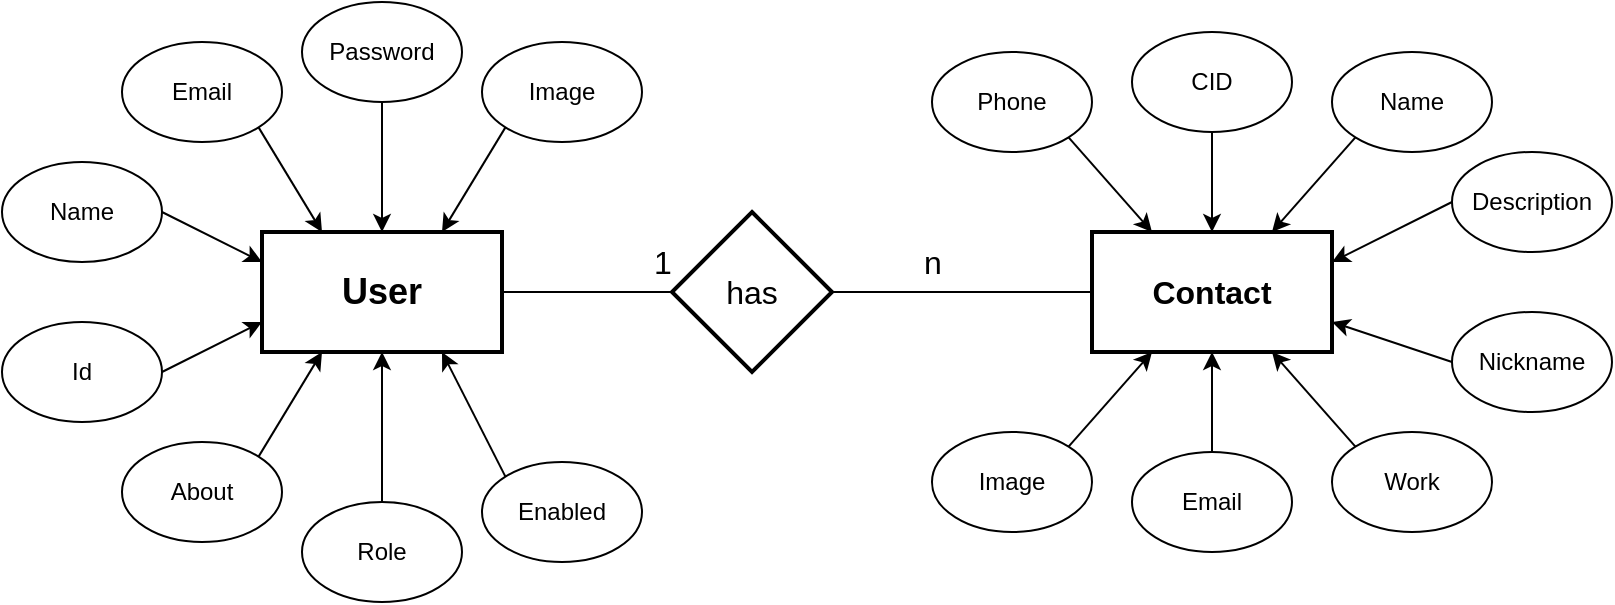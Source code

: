 <mxfile version="18.0.1" type="device"><diagram id="XNaTpplhRZhZobHRZpab" name="Page-1"><mxGraphModel dx="1106" dy="520" grid="1" gridSize="10" guides="1" tooltips="1" connect="1" arrows="1" fold="1" page="1" pageScale="1" pageWidth="850" pageHeight="1100" math="0" shadow="0"><root><mxCell id="0"/><mxCell id="1" parent="0"/><mxCell id="ry7_BziEijN2oIHwLwNy-1" value="&lt;b&gt;&lt;font style=&quot;font-size: 18px;&quot;&gt;User&lt;/font&gt;&lt;/b&gt;" style="rounded=0;whiteSpace=wrap;html=1;strokeWidth=2;" vertex="1" parent="1"><mxGeometry x="140" y="155" width="120" height="60" as="geometry"/></mxCell><mxCell id="ry7_BziEijN2oIHwLwNy-2" value="&lt;b&gt;&lt;font style=&quot;font-size: 16px;&quot;&gt;Contact&lt;/font&gt;&lt;/b&gt;" style="rounded=0;whiteSpace=wrap;html=1;strokeWidth=2;" vertex="1" parent="1"><mxGeometry x="555" y="155" width="120" height="60" as="geometry"/></mxCell><mxCell id="ry7_BziEijN2oIHwLwNy-3" value="Email" style="ellipse;whiteSpace=wrap;html=1;" vertex="1" parent="1"><mxGeometry x="70" y="60" width="80" height="50" as="geometry"/></mxCell><mxCell id="ry7_BziEijN2oIHwLwNy-4" value="Id" style="ellipse;whiteSpace=wrap;html=1;" vertex="1" parent="1"><mxGeometry x="10" y="200" width="80" height="50" as="geometry"/></mxCell><mxCell id="ry7_BziEijN2oIHwLwNy-5" value="Name" style="ellipse;whiteSpace=wrap;html=1;" vertex="1" parent="1"><mxGeometry x="10" y="120" width="80" height="50" as="geometry"/></mxCell><mxCell id="ry7_BziEijN2oIHwLwNy-6" value="Password" style="ellipse;whiteSpace=wrap;html=1;" vertex="1" parent="1"><mxGeometry x="160" y="40" width="80" height="50" as="geometry"/></mxCell><mxCell id="ry7_BziEijN2oIHwLwNy-7" value="Image" style="ellipse;whiteSpace=wrap;html=1;" vertex="1" parent="1"><mxGeometry x="250" y="60" width="80" height="50" as="geometry"/></mxCell><mxCell id="ry7_BziEijN2oIHwLwNy-8" value="About" style="ellipse;whiteSpace=wrap;html=1;" vertex="1" parent="1"><mxGeometry x="70" y="260" width="80" height="50" as="geometry"/></mxCell><mxCell id="ry7_BziEijN2oIHwLwNy-9" value="Enabled" style="ellipse;whiteSpace=wrap;html=1;" vertex="1" parent="1"><mxGeometry x="250" y="270" width="80" height="50" as="geometry"/></mxCell><mxCell id="ry7_BziEijN2oIHwLwNy-10" value="Role" style="ellipse;whiteSpace=wrap;html=1;" vertex="1" parent="1"><mxGeometry x="160" y="290" width="80" height="50" as="geometry"/></mxCell><mxCell id="ry7_BziEijN2oIHwLwNy-21" value="" style="endArrow=classic;html=1;rounded=0;fontSize=17;exitX=1;exitY=0.5;exitDx=0;exitDy=0;entryX=0;entryY=0.75;entryDx=0;entryDy=0;" edge="1" parent="1" source="ry7_BziEijN2oIHwLwNy-4" target="ry7_BziEijN2oIHwLwNy-1"><mxGeometry width="50" height="50" relative="1" as="geometry"><mxPoint x="70" y="190" as="sourcePoint"/><mxPoint x="120" y="140" as="targetPoint"/></mxGeometry></mxCell><mxCell id="ry7_BziEijN2oIHwLwNy-22" value="" style="endArrow=classic;html=1;rounded=0;fontSize=17;exitX=1;exitY=0.5;exitDx=0;exitDy=0;entryX=0;entryY=0.25;entryDx=0;entryDy=0;" edge="1" parent="1" source="ry7_BziEijN2oIHwLwNy-5" target="ry7_BziEijN2oIHwLwNy-1"><mxGeometry width="50" height="50" relative="1" as="geometry"><mxPoint x="130" y="124.5" as="sourcePoint"/><mxPoint x="210" y="124.5" as="targetPoint"/></mxGeometry></mxCell><mxCell id="ry7_BziEijN2oIHwLwNy-23" value="" style="endArrow=classic;html=1;rounded=0;fontSize=17;exitX=1;exitY=1;exitDx=0;exitDy=0;entryX=0.25;entryY=0;entryDx=0;entryDy=0;" edge="1" parent="1" source="ry7_BziEijN2oIHwLwNy-3" target="ry7_BziEijN2oIHwLwNy-1"><mxGeometry width="50" height="50" relative="1" as="geometry"><mxPoint x="108.284" y="152.678" as="sourcePoint"/><mxPoint x="170" y="150" as="targetPoint"/></mxGeometry></mxCell><mxCell id="ry7_BziEijN2oIHwLwNy-24" value="" style="endArrow=classic;html=1;rounded=0;fontSize=17;exitX=0.5;exitY=1;exitDx=0;exitDy=0;entryX=0.5;entryY=0;entryDx=0;entryDy=0;" edge="1" parent="1" source="ry7_BziEijN2oIHwLwNy-6" target="ry7_BziEijN2oIHwLwNy-1"><mxGeometry width="50" height="50" relative="1" as="geometry"><mxPoint x="70" y="195" as="sourcePoint"/><mxPoint x="150" y="195" as="targetPoint"/></mxGeometry></mxCell><mxCell id="ry7_BziEijN2oIHwLwNy-25" value="" style="endArrow=classic;html=1;rounded=0;fontSize=17;exitX=0;exitY=1;exitDx=0;exitDy=0;entryX=0.75;entryY=0;entryDx=0;entryDy=0;" edge="1" parent="1" source="ry7_BziEijN2oIHwLwNy-7" target="ry7_BziEijN2oIHwLwNy-1"><mxGeometry width="50" height="50" relative="1" as="geometry"><mxPoint x="80" y="205" as="sourcePoint"/><mxPoint x="160" y="205" as="targetPoint"/></mxGeometry></mxCell><mxCell id="ry7_BziEijN2oIHwLwNy-26" value="" style="endArrow=classic;html=1;rounded=0;fontSize=17;exitX=1;exitY=0;exitDx=0;exitDy=0;entryX=0.25;entryY=1;entryDx=0;entryDy=0;" edge="1" parent="1" source="ry7_BziEijN2oIHwLwNy-8" target="ry7_BziEijN2oIHwLwNy-1"><mxGeometry width="50" height="50" relative="1" as="geometry"><mxPoint x="90" y="215" as="sourcePoint"/><mxPoint x="170" y="215" as="targetPoint"/></mxGeometry></mxCell><mxCell id="ry7_BziEijN2oIHwLwNy-27" value="" style="endArrow=classic;html=1;rounded=0;fontSize=17;exitX=0.5;exitY=0;exitDx=0;exitDy=0;entryX=0.5;entryY=1;entryDx=0;entryDy=0;" edge="1" parent="1" source="ry7_BziEijN2oIHwLwNy-10" target="ry7_BziEijN2oIHwLwNy-1"><mxGeometry width="50" height="50" relative="1" as="geometry"><mxPoint x="100" y="225" as="sourcePoint"/><mxPoint x="180" y="225" as="targetPoint"/></mxGeometry></mxCell><mxCell id="ry7_BziEijN2oIHwLwNy-28" value="" style="endArrow=classic;html=1;rounded=0;fontSize=17;exitX=0;exitY=0;exitDx=0;exitDy=0;entryX=0.75;entryY=1;entryDx=0;entryDy=0;" edge="1" parent="1" source="ry7_BziEijN2oIHwLwNy-9" target="ry7_BziEijN2oIHwLwNy-1"><mxGeometry width="50" height="50" relative="1" as="geometry"><mxPoint x="110" y="235" as="sourcePoint"/><mxPoint x="190" y="235" as="targetPoint"/></mxGeometry></mxCell><mxCell id="ry7_BziEijN2oIHwLwNy-29" value="CID" style="ellipse;whiteSpace=wrap;html=1;" vertex="1" parent="1"><mxGeometry x="575" y="55" width="80" height="50" as="geometry"/></mxCell><mxCell id="ry7_BziEijN2oIHwLwNy-30" value="Email" style="ellipse;whiteSpace=wrap;html=1;" vertex="1" parent="1"><mxGeometry x="575" y="265" width="80" height="50" as="geometry"/></mxCell><mxCell id="ry7_BziEijN2oIHwLwNy-31" value="Description" style="ellipse;whiteSpace=wrap;html=1;" vertex="1" parent="1"><mxGeometry x="735" y="115" width="80" height="50" as="geometry"/></mxCell><mxCell id="ry7_BziEijN2oIHwLwNy-32" value="Name" style="ellipse;whiteSpace=wrap;html=1;" vertex="1" parent="1"><mxGeometry x="675" y="65" width="80" height="50" as="geometry"/></mxCell><mxCell id="ry7_BziEijN2oIHwLwNy-33" value="Work" style="ellipse;whiteSpace=wrap;html=1;" vertex="1" parent="1"><mxGeometry x="675" y="255" width="80" height="50" as="geometry"/></mxCell><mxCell id="ry7_BziEijN2oIHwLwNy-34" value="Nickname" style="ellipse;whiteSpace=wrap;html=1;" vertex="1" parent="1"><mxGeometry x="735" y="195" width="80" height="50" as="geometry"/></mxCell><mxCell id="ry7_BziEijN2oIHwLwNy-35" value="Image" style="ellipse;whiteSpace=wrap;html=1;" vertex="1" parent="1"><mxGeometry x="475" y="255" width="80" height="50" as="geometry"/></mxCell><mxCell id="ry7_BziEijN2oIHwLwNy-36" value="Phone" style="ellipse;whiteSpace=wrap;html=1;" vertex="1" parent="1"><mxGeometry x="475" y="65" width="80" height="50" as="geometry"/></mxCell><mxCell id="ry7_BziEijN2oIHwLwNy-37" value="" style="endArrow=classic;html=1;rounded=0;fontSize=16;exitX=1;exitY=0;exitDx=0;exitDy=0;entryX=0.25;entryY=1;entryDx=0;entryDy=0;" edge="1" parent="1" source="ry7_BziEijN2oIHwLwNy-35" target="ry7_BziEijN2oIHwLwNy-2"><mxGeometry width="50" height="50" relative="1" as="geometry"><mxPoint x="575" y="235" as="sourcePoint"/><mxPoint x="625" y="185" as="targetPoint"/></mxGeometry></mxCell><mxCell id="ry7_BziEijN2oIHwLwNy-38" value="" style="endArrow=classic;html=1;rounded=0;fontSize=16;exitX=0.5;exitY=0;exitDx=0;exitDy=0;entryX=0.5;entryY=1;entryDx=0;entryDy=0;" edge="1" parent="1" source="ry7_BziEijN2oIHwLwNy-30" target="ry7_BziEijN2oIHwLwNy-2"><mxGeometry width="50" height="50" relative="1" as="geometry"><mxPoint x="553.284" y="272.322" as="sourcePoint"/><mxPoint x="595" y="225" as="targetPoint"/></mxGeometry></mxCell><mxCell id="ry7_BziEijN2oIHwLwNy-39" value="" style="endArrow=classic;html=1;rounded=0;fontSize=16;exitX=0;exitY=0;exitDx=0;exitDy=0;entryX=0.75;entryY=1;entryDx=0;entryDy=0;" edge="1" parent="1" source="ry7_BziEijN2oIHwLwNy-33" target="ry7_BziEijN2oIHwLwNy-2"><mxGeometry width="50" height="50" relative="1" as="geometry"><mxPoint x="563.284" y="282.322" as="sourcePoint"/><mxPoint x="605" y="235" as="targetPoint"/></mxGeometry></mxCell><mxCell id="ry7_BziEijN2oIHwLwNy-40" value="" style="endArrow=classic;html=1;rounded=0;fontSize=16;exitX=0;exitY=0.5;exitDx=0;exitDy=0;entryX=1;entryY=0.75;entryDx=0;entryDy=0;" edge="1" parent="1" source="ry7_BziEijN2oIHwLwNy-34" target="ry7_BziEijN2oIHwLwNy-2"><mxGeometry width="50" height="50" relative="1" as="geometry"><mxPoint x="734.996" y="215.002" as="sourcePoint"/><mxPoint x="693.28" y="167.68" as="targetPoint"/></mxGeometry></mxCell><mxCell id="ry7_BziEijN2oIHwLwNy-41" value="" style="endArrow=classic;html=1;rounded=0;fontSize=16;exitX=0;exitY=0.5;exitDx=0;exitDy=0;entryX=1;entryY=0.25;entryDx=0;entryDy=0;" edge="1" parent="1" source="ry7_BziEijN2oIHwLwNy-31" target="ry7_BziEijN2oIHwLwNy-2"><mxGeometry width="50" height="50" relative="1" as="geometry"><mxPoint x="716.716" y="182.322" as="sourcePoint"/><mxPoint x="675" y="135" as="targetPoint"/></mxGeometry></mxCell><mxCell id="ry7_BziEijN2oIHwLwNy-42" value="" style="endArrow=classic;html=1;rounded=0;fontSize=16;exitX=0;exitY=1;exitDx=0;exitDy=0;entryX=0.75;entryY=0;entryDx=0;entryDy=0;" edge="1" parent="1" source="ry7_BziEijN2oIHwLwNy-32" target="ry7_BziEijN2oIHwLwNy-2"><mxGeometry width="50" height="50" relative="1" as="geometry"><mxPoint x="715" y="120" as="sourcePoint"/><mxPoint x="655" y="150" as="targetPoint"/></mxGeometry></mxCell><mxCell id="ry7_BziEijN2oIHwLwNy-43" value="" style="endArrow=classic;html=1;rounded=0;fontSize=16;exitX=0.5;exitY=1;exitDx=0;exitDy=0;entryX=0.5;entryY=0;entryDx=0;entryDy=0;" edge="1" parent="1" source="ry7_BziEijN2oIHwLwNy-29" target="ry7_BziEijN2oIHwLwNy-2"><mxGeometry width="50" height="50" relative="1" as="geometry"><mxPoint x="595" y="165" as="sourcePoint"/><mxPoint x="595" y="115" as="targetPoint"/></mxGeometry></mxCell><mxCell id="ry7_BziEijN2oIHwLwNy-44" value="" style="endArrow=classic;html=1;rounded=0;fontSize=16;exitX=1;exitY=1;exitDx=0;exitDy=0;entryX=0.25;entryY=0;entryDx=0;entryDy=0;" edge="1" parent="1" source="ry7_BziEijN2oIHwLwNy-36" target="ry7_BziEijN2oIHwLwNy-2"><mxGeometry width="50" height="50" relative="1" as="geometry"><mxPoint x="574.67" y="105" as="sourcePoint"/><mxPoint x="574.67" y="155" as="targetPoint"/></mxGeometry></mxCell><mxCell id="ry7_BziEijN2oIHwLwNy-45" value="has" style="rhombus;whiteSpace=wrap;html=1;fontSize=16;strokeWidth=2;" vertex="1" parent="1"><mxGeometry x="345" y="145" width="80" height="80" as="geometry"/></mxCell><mxCell id="ry7_BziEijN2oIHwLwNy-49" value="" style="endArrow=none;html=1;rounded=0;fontSize=16;exitX=1;exitY=0.5;exitDx=0;exitDy=0;entryX=0;entryY=0.5;entryDx=0;entryDy=0;" edge="1" parent="1" source="ry7_BziEijN2oIHwLwNy-1" target="ry7_BziEijN2oIHwLwNy-45"><mxGeometry width="50" height="50" relative="1" as="geometry"><mxPoint x="640" y="170" as="sourcePoint"/><mxPoint x="420" y="185" as="targetPoint"/></mxGeometry></mxCell><mxCell id="ry7_BziEijN2oIHwLwNy-50" value="" style="endArrow=none;html=1;rounded=0;fontSize=16;exitX=1;exitY=0.5;exitDx=0;exitDy=0;entryX=0;entryY=0.5;entryDx=0;entryDy=0;" edge="1" parent="1" source="ry7_BziEijN2oIHwLwNy-45" target="ry7_BziEijN2oIHwLwNy-2"><mxGeometry width="50" height="50" relative="1" as="geometry"><mxPoint x="505" y="200" as="sourcePoint"/><mxPoint x="670" y="200" as="targetPoint"/></mxGeometry></mxCell><mxCell id="ry7_BziEijN2oIHwLwNy-51" value="1" style="text;html=1;align=center;verticalAlign=middle;resizable=0;points=[];autosize=1;strokeColor=none;fillColor=none;fontSize=16;" vertex="1" parent="1"><mxGeometry x="330" y="160" width="20" height="20" as="geometry"/></mxCell><mxCell id="ry7_BziEijN2oIHwLwNy-52" value="n" style="text;html=1;align=center;verticalAlign=middle;resizable=0;points=[];autosize=1;strokeColor=none;fillColor=none;fontSize=16;" vertex="1" parent="1"><mxGeometry x="465" y="160" width="20" height="20" as="geometry"/></mxCell></root></mxGraphModel></diagram></mxfile>